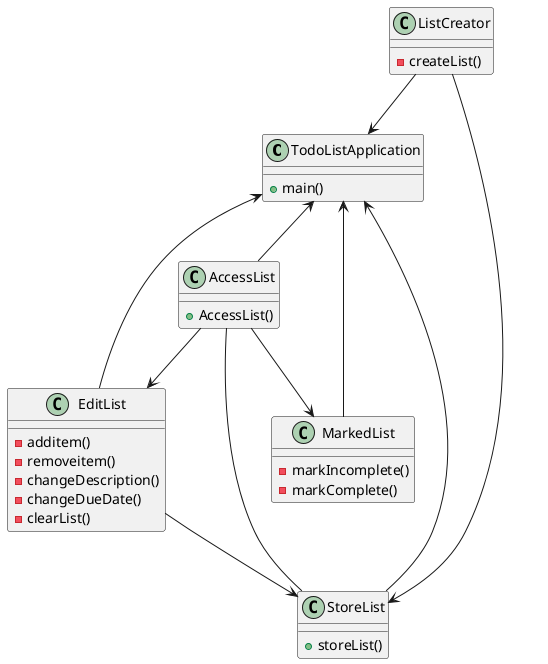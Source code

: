 @startuml
'https://plantuml.com/class-diagram

class TodoListApplication{
    +main()
}

class ListCreator{
 -createList()
}

class AccessList{
    +AccessList()
}

class EditList{
  -additem()
  -removeitem()
  -changeDescription()
  -changeDueDate()
  -clearList()
}

class StoreList{
    +storeList()
}

class MarkedList{
    -markIncomplete()
    -markComplete()
}

StoreList -- AccessList
AccessList --> EditList
AccessList --> MarkedList
EditList --> StoreList
ListCreator --> StoreList

TodoListApplication <--StoreList
TodoListApplication <--AccessList
TodoListApplication <--EditList
TodoListApplication <--MarkedList
ListCreator --> TodoListApplication
@enduml